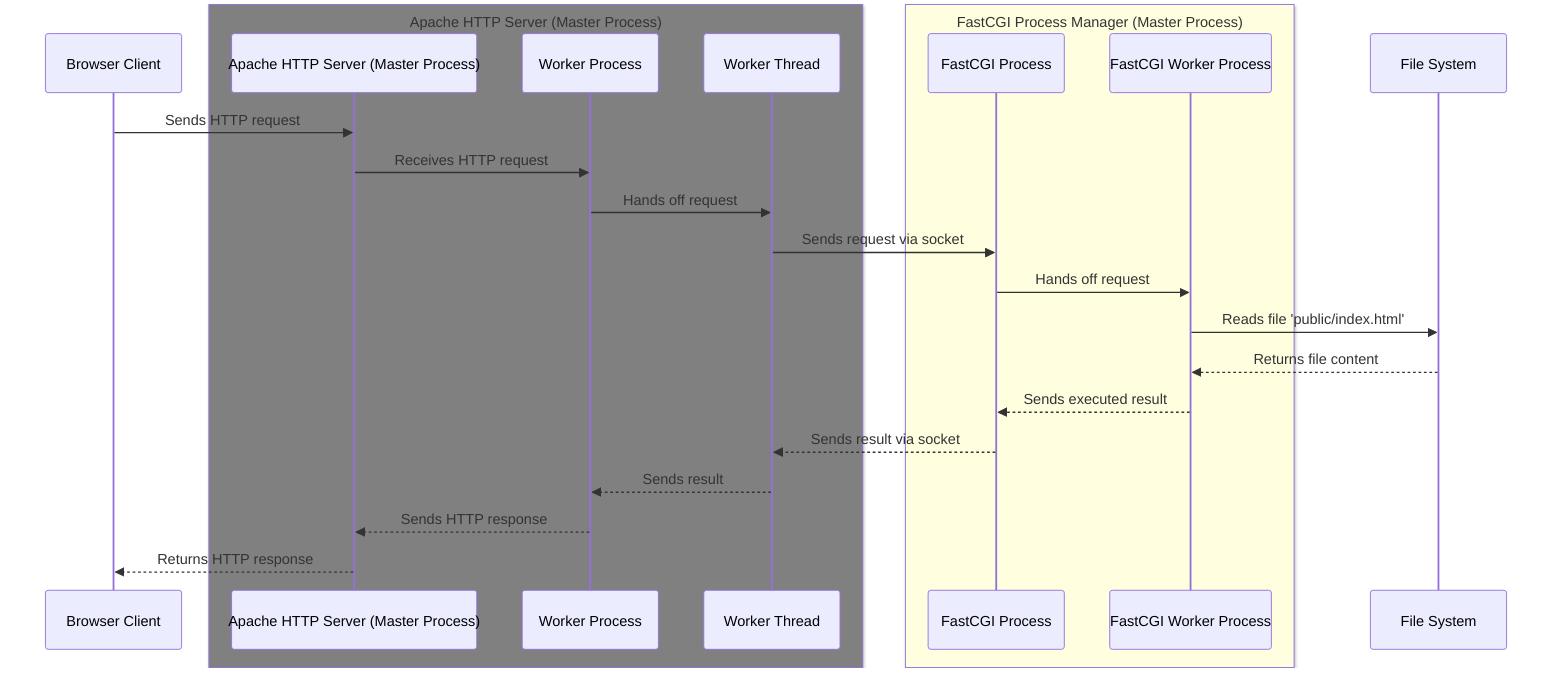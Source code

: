 sequenceDiagram
  participant Browser as Browser Client
  box grey Apache HTTP Server (Master Process)
    participant ApacheMaster as Apache HTTP Server (Master Process)
    participant ApacheWorkerProcess as Worker Process
    participant ApacheWorkerThread as Worker Thread
  end
  box lightyellow FastCGI Process Manager (Master Process)
    participant FastCGIProcess as FastCGI Process
    participant FastCGIWorker as FastCGI Worker Process
  end
  participant FileSystem as File System  

  Browser->>ApacheMaster: Sends HTTP request
  ApacheMaster->>ApacheWorkerProcess: Receives HTTP request
  ApacheWorkerProcess->>ApacheWorkerThread: Hands off request
  ApacheWorkerThread->>FastCGIProcess: Sends request via socket
  FastCGIProcess->>FastCGIWorker: Hands off request
  FastCGIWorker->>FileSystem: Reads file 'public/index.html'
  FileSystem-->>FastCGIWorker: Returns file content
  FastCGIWorker-->>FastCGIProcess: Sends executed result
  FastCGIProcess-->>ApacheWorkerThread: Sends result via socket
  ApacheWorkerThread-->>ApacheWorkerProcess: Sends result
  ApacheWorkerProcess-->>ApacheMaster: Sends HTTP response
  ApacheMaster-->>Browser: Returns HTTP response